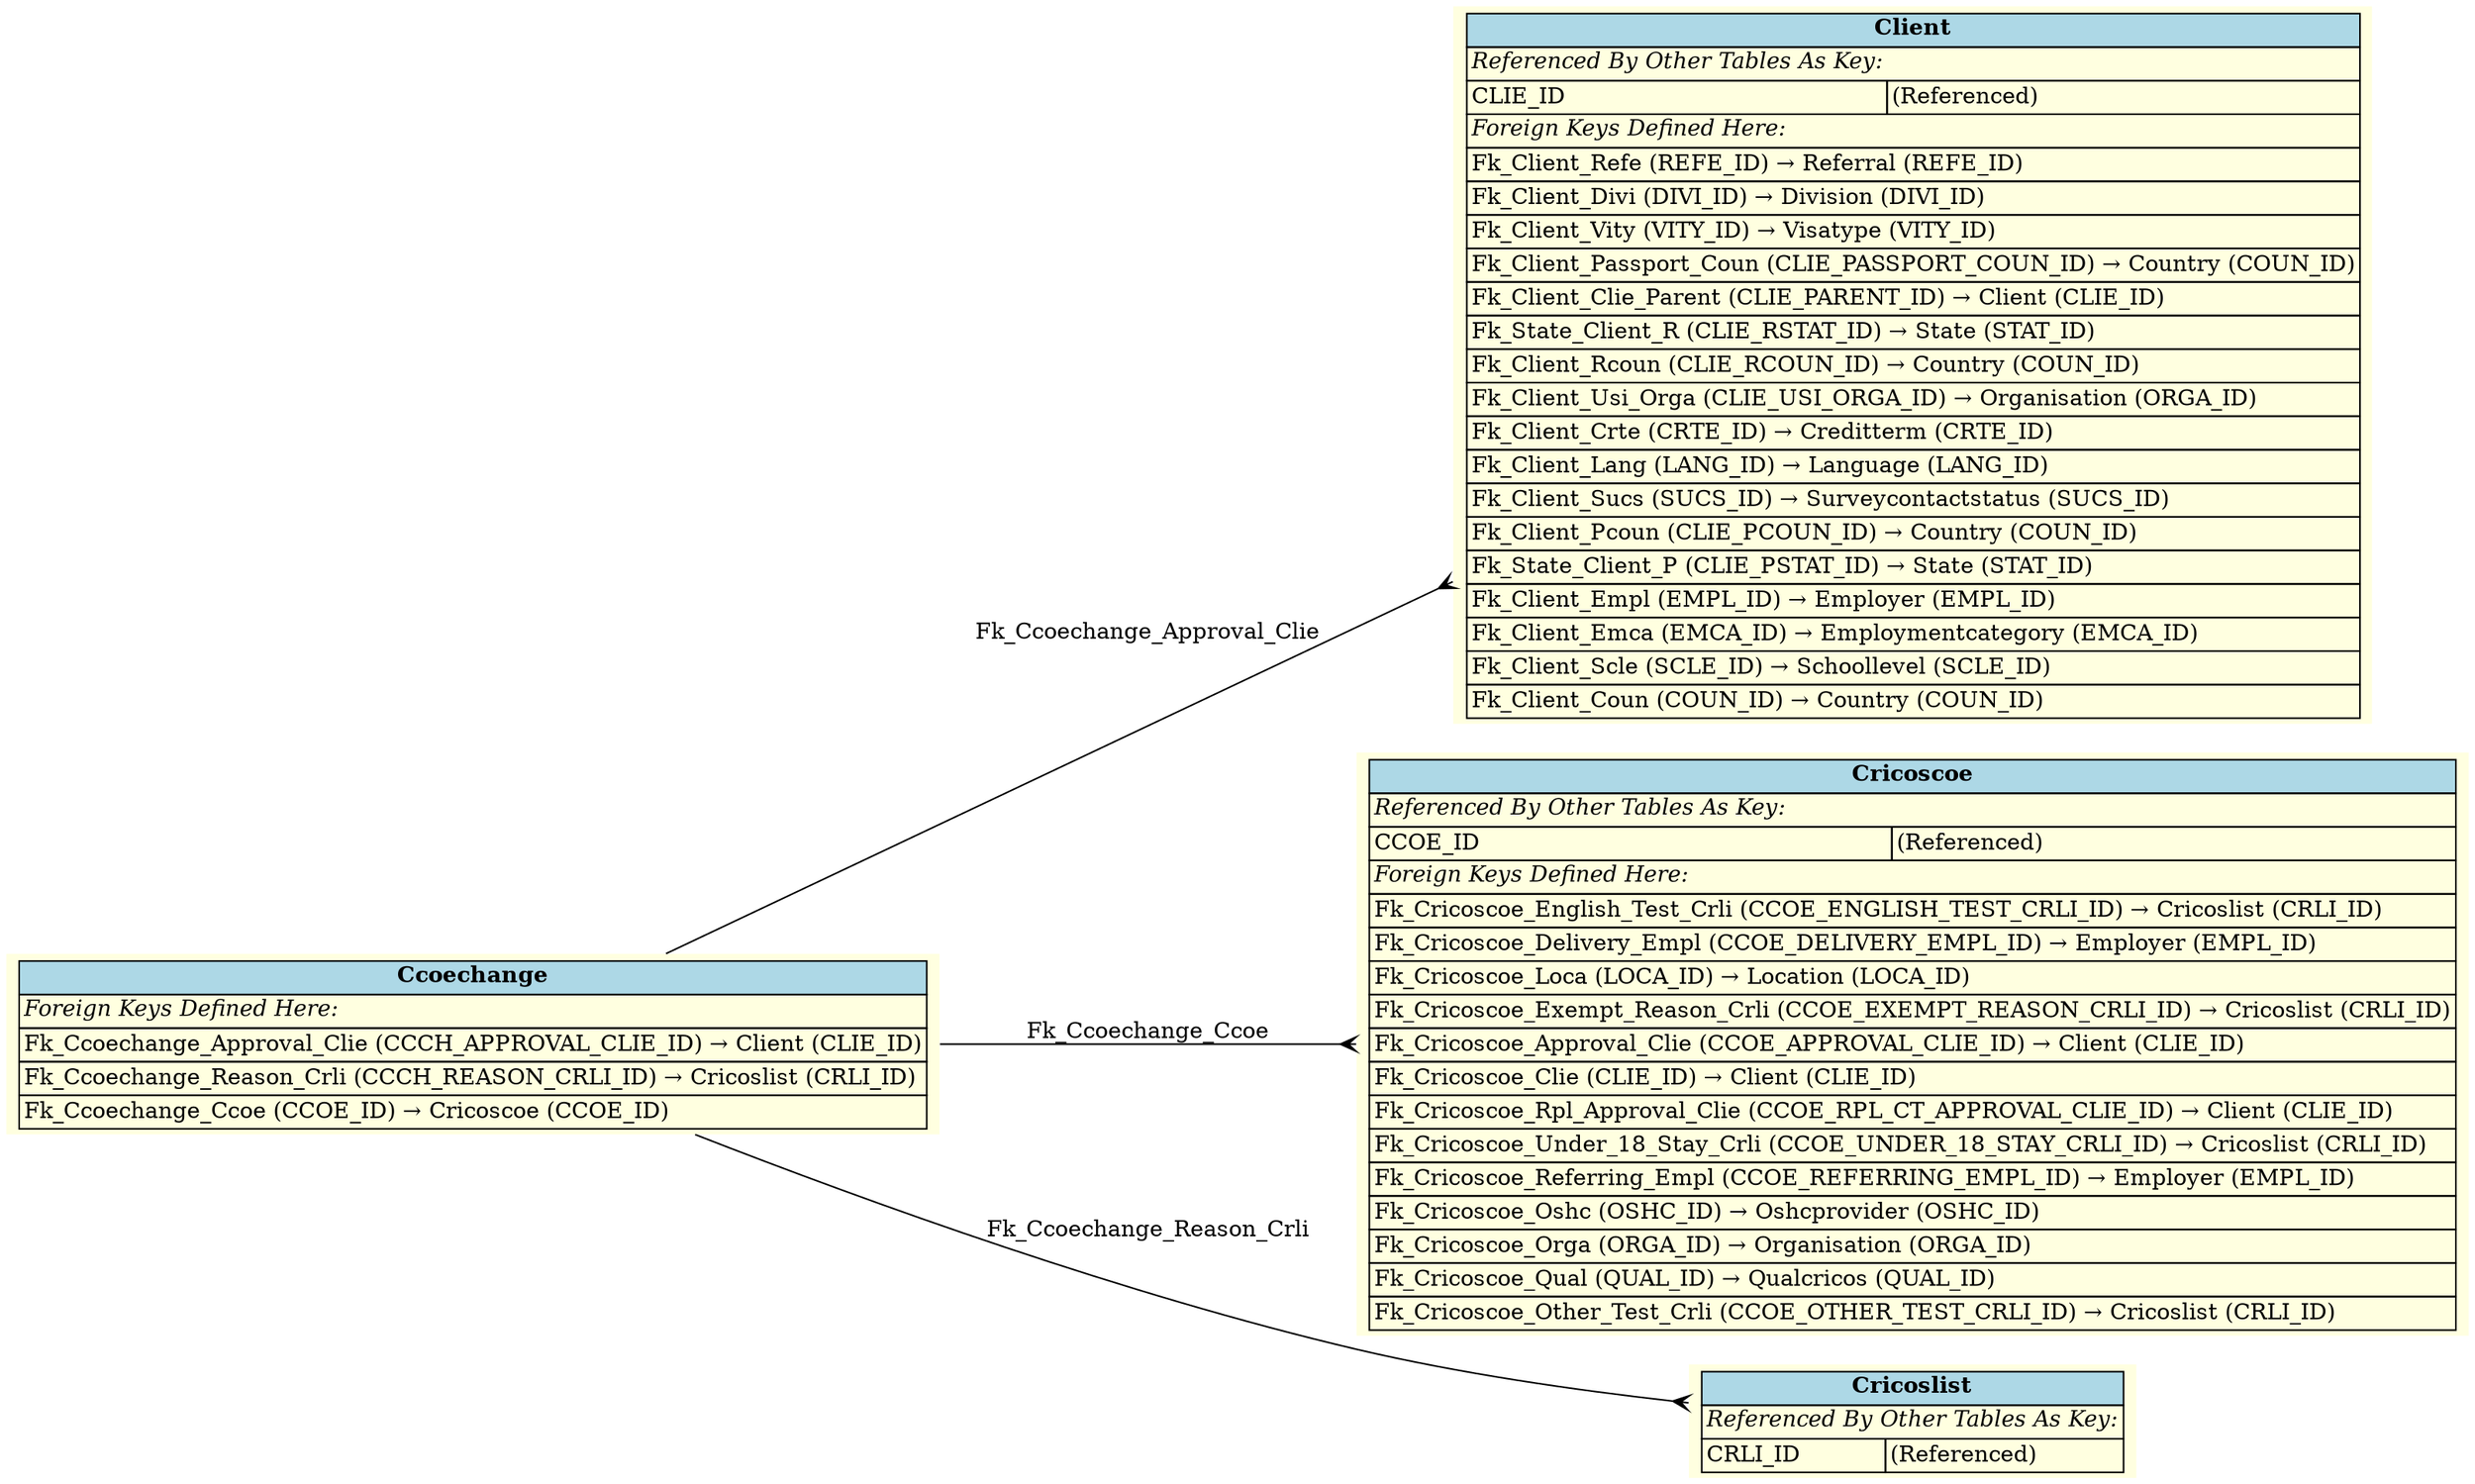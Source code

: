 digraph ERD {
  rankdir=LR;
  node [shape=plaintext, style=filled, fillcolor=lightyellow];
  edge [arrowhead=crow, arrowtail=none, dir=both, labelfontsize=10];

  "Ccoechange" [
    label=<
    <TABLE BORDER="0" CELLBORDER="1" CELLSPACING="0" BGCOLOR="lightyellow">
      <TR><TD COLSPAN="2" BGCOLOR="lightblue"><B>Ccoechange</B></TD></TR>
      <TR><TD COLSPAN="2" ALIGN="LEFT"><I>Foreign Keys Defined Here:</I></TD></TR>
      <TR><TD ALIGN="LEFT" COLSPAN="2">Fk_Ccoechange_Approval_Clie (CCCH_APPROVAL_CLIE_ID) &rarr; Client (CLIE_ID)</TD></TR>
      <TR><TD ALIGN="LEFT" COLSPAN="2">Fk_Ccoechange_Reason_Crli (CCCH_REASON_CRLI_ID) &rarr; Cricoslist (CRLI_ID)</TD></TR>
      <TR><TD ALIGN="LEFT" COLSPAN="2">Fk_Ccoechange_Ccoe (CCOE_ID) &rarr; Cricoscoe (CCOE_ID)</TD></TR>
    </TABLE>
    >
  ];

  "Client" [
    label=<
    <TABLE BORDER="0" CELLBORDER="1" CELLSPACING="0" BGCOLOR="lightyellow">
      <TR><TD COLSPAN="2" BGCOLOR="lightblue"><B>Client</B></TD></TR>
      <TR><TD COLSPAN="2" ALIGN="LEFT"><I>Referenced By Other Tables As Key:</I></TD></TR>
      <TR><TD ALIGN="LEFT">CLIE_ID</TD><TD ALIGN="LEFT">(Referenced)</TD></TR>
      <TR><TD COLSPAN="2" ALIGN="LEFT"><I>Foreign Keys Defined Here:</I></TD></TR>
      <TR><TD ALIGN="LEFT" COLSPAN="2">Fk_Client_Refe (REFE_ID) &rarr; Referral (REFE_ID)</TD></TR>
      <TR><TD ALIGN="LEFT" COLSPAN="2">Fk_Client_Divi (DIVI_ID) &rarr; Division (DIVI_ID)</TD></TR>
      <TR><TD ALIGN="LEFT" COLSPAN="2">Fk_Client_Vity (VITY_ID) &rarr; Visatype (VITY_ID)</TD></TR>
      <TR><TD ALIGN="LEFT" COLSPAN="2">Fk_Client_Passport_Coun (CLIE_PASSPORT_COUN_ID) &rarr; Country (COUN_ID)</TD></TR>
      <TR><TD ALIGN="LEFT" COLSPAN="2">Fk_Client_Clie_Parent (CLIE_PARENT_ID) &rarr; Client (CLIE_ID)</TD></TR>
      <TR><TD ALIGN="LEFT" COLSPAN="2">Fk_State_Client_R (CLIE_RSTAT_ID) &rarr; State (STAT_ID)</TD></TR>
      <TR><TD ALIGN="LEFT" COLSPAN="2">Fk_Client_Rcoun (CLIE_RCOUN_ID) &rarr; Country (COUN_ID)</TD></TR>
      <TR><TD ALIGN="LEFT" COLSPAN="2">Fk_Client_Usi_Orga (CLIE_USI_ORGA_ID) &rarr; Organisation (ORGA_ID)</TD></TR>
      <TR><TD ALIGN="LEFT" COLSPAN="2">Fk_Client_Crte (CRTE_ID) &rarr; Creditterm (CRTE_ID)</TD></TR>
      <TR><TD ALIGN="LEFT" COLSPAN="2">Fk_Client_Lang (LANG_ID) &rarr; Language (LANG_ID)</TD></TR>
      <TR><TD ALIGN="LEFT" COLSPAN="2">Fk_Client_Sucs (SUCS_ID) &rarr; Surveycontactstatus (SUCS_ID)</TD></TR>
      <TR><TD ALIGN="LEFT" COLSPAN="2">Fk_Client_Pcoun (CLIE_PCOUN_ID) &rarr; Country (COUN_ID)</TD></TR>
      <TR><TD ALIGN="LEFT" COLSPAN="2">Fk_State_Client_P (CLIE_PSTAT_ID) &rarr; State (STAT_ID)</TD></TR>
      <TR><TD ALIGN="LEFT" COLSPAN="2">Fk_Client_Empl (EMPL_ID) &rarr; Employer (EMPL_ID)</TD></TR>
      <TR><TD ALIGN="LEFT" COLSPAN="2">Fk_Client_Emca (EMCA_ID) &rarr; Employmentcategory (EMCA_ID)</TD></TR>
      <TR><TD ALIGN="LEFT" COLSPAN="2">Fk_Client_Scle (SCLE_ID) &rarr; Schoollevel (SCLE_ID)</TD></TR>
      <TR><TD ALIGN="LEFT" COLSPAN="2">Fk_Client_Coun (COUN_ID) &rarr; Country (COUN_ID)</TD></TR>
    </TABLE>
    >
  ];

  "Cricoscoe" [
    label=<
    <TABLE BORDER="0" CELLBORDER="1" CELLSPACING="0" BGCOLOR="lightyellow">
      <TR><TD COLSPAN="2" BGCOLOR="lightblue"><B>Cricoscoe</B></TD></TR>
      <TR><TD COLSPAN="2" ALIGN="LEFT"><I>Referenced By Other Tables As Key:</I></TD></TR>
      <TR><TD ALIGN="LEFT">CCOE_ID</TD><TD ALIGN="LEFT">(Referenced)</TD></TR>
      <TR><TD COLSPAN="2" ALIGN="LEFT"><I>Foreign Keys Defined Here:</I></TD></TR>
      <TR><TD ALIGN="LEFT" COLSPAN="2">Fk_Cricoscoe_English_Test_Crli (CCOE_ENGLISH_TEST_CRLI_ID) &rarr; Cricoslist (CRLI_ID)</TD></TR>
      <TR><TD ALIGN="LEFT" COLSPAN="2">Fk_Cricoscoe_Delivery_Empl (CCOE_DELIVERY_EMPL_ID) &rarr; Employer (EMPL_ID)</TD></TR>
      <TR><TD ALIGN="LEFT" COLSPAN="2">Fk_Cricoscoe_Loca (LOCA_ID) &rarr; Location (LOCA_ID)</TD></TR>
      <TR><TD ALIGN="LEFT" COLSPAN="2">Fk_Cricoscoe_Exempt_Reason_Crli (CCOE_EXEMPT_REASON_CRLI_ID) &rarr; Cricoslist (CRLI_ID)</TD></TR>
      <TR><TD ALIGN="LEFT" COLSPAN="2">Fk_Cricoscoe_Approval_Clie (CCOE_APPROVAL_CLIE_ID) &rarr; Client (CLIE_ID)</TD></TR>
      <TR><TD ALIGN="LEFT" COLSPAN="2">Fk_Cricoscoe_Clie (CLIE_ID) &rarr; Client (CLIE_ID)</TD></TR>
      <TR><TD ALIGN="LEFT" COLSPAN="2">Fk_Cricoscoe_Rpl_Approval_Clie (CCOE_RPL_CT_APPROVAL_CLIE_ID) &rarr; Client (CLIE_ID)</TD></TR>
      <TR><TD ALIGN="LEFT" COLSPAN="2">Fk_Cricoscoe_Under_18_Stay_Crli (CCOE_UNDER_18_STAY_CRLI_ID) &rarr; Cricoslist (CRLI_ID)</TD></TR>
      <TR><TD ALIGN="LEFT" COLSPAN="2">Fk_Cricoscoe_Referring_Empl (CCOE_REFERRING_EMPL_ID) &rarr; Employer (EMPL_ID)</TD></TR>
      <TR><TD ALIGN="LEFT" COLSPAN="2">Fk_Cricoscoe_Oshc (OSHC_ID) &rarr; Oshcprovider (OSHC_ID)</TD></TR>
      <TR><TD ALIGN="LEFT" COLSPAN="2">Fk_Cricoscoe_Orga (ORGA_ID) &rarr; Organisation (ORGA_ID)</TD></TR>
      <TR><TD ALIGN="LEFT" COLSPAN="2">Fk_Cricoscoe_Qual (QUAL_ID) &rarr; Qualcricos (QUAL_ID)</TD></TR>
      <TR><TD ALIGN="LEFT" COLSPAN="2">Fk_Cricoscoe_Other_Test_Crli (CCOE_OTHER_TEST_CRLI_ID) &rarr; Cricoslist (CRLI_ID)</TD></TR>
    </TABLE>
    >
  ];

  "Cricoslist" [
    label=<
    <TABLE BORDER="0" CELLBORDER="1" CELLSPACING="0" BGCOLOR="lightyellow">
      <TR><TD COLSPAN="2" BGCOLOR="lightblue"><B>Cricoslist</B></TD></TR>
      <TR><TD COLSPAN="2" ALIGN="LEFT"><I>Referenced By Other Tables As Key:</I></TD></TR>
      <TR><TD ALIGN="LEFT">CRLI_ID</TD><TD ALIGN="LEFT">(Referenced)</TD></TR>
    </TABLE>
    >
  ];

  "Ccoechange" -> "Client" [label=" Fk_Ccoechange_Approval_Clie "];
  "Ccoechange" -> "Cricoscoe" [label=" Fk_Ccoechange_Ccoe "];
  "Ccoechange" -> "Cricoslist" [label=" Fk_Ccoechange_Reason_Crli "];
}
